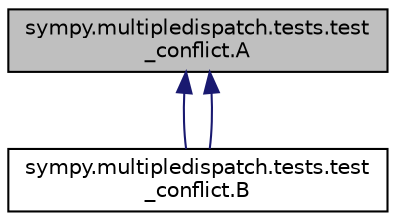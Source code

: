 digraph "sympy.multipledispatch.tests.test_conflict.A"
{
 // LATEX_PDF_SIZE
  edge [fontname="Helvetica",fontsize="10",labelfontname="Helvetica",labelfontsize="10"];
  node [fontname="Helvetica",fontsize="10",shape=record];
  Node1 [label="sympy.multipledispatch.tests.test\l_conflict.A",height=0.2,width=0.4,color="black", fillcolor="grey75", style="filled", fontcolor="black",tooltip=" "];
  Node1 -> Node2 [dir="back",color="midnightblue",fontsize="10",style="solid",fontname="Helvetica"];
  Node2 [label="sympy.multipledispatch.tests.test\l_conflict.B",height=0.2,width=0.4,color="black", fillcolor="white", style="filled",URL="$classsympy_1_1multipledispatch_1_1tests_1_1test__conflict_1_1B.html",tooltip=" "];
  Node1 -> Node2 [dir="back",color="midnightblue",fontsize="10",style="solid",fontname="Helvetica"];
}
